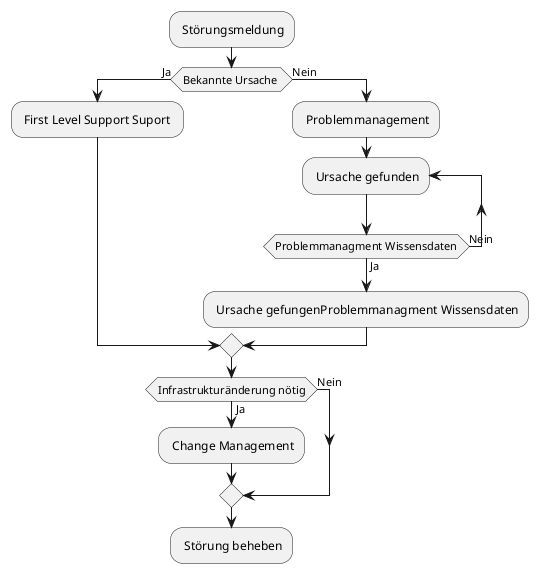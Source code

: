 @startuml "Zusammenhänge zwischen Störung, Problem und Fehler beim Service Support"
: Störungsmeldung;
if (Bekannte Ursache ) then (Ja)
: First Level Support Suport ;
else (Nein)
: Problemmanagement;
repeat : Ursache gefunden;
repeat while(Problemmanagment Wissensdaten) is (Nein) not (Ja)
: Ursache gefungenProblemmanagment Wissensdaten;
endif
if (Infrastrukturänderung nötig) then (Ja)
: Change Management;
else (Nein)
endif
: Störung beheben;
@enduml